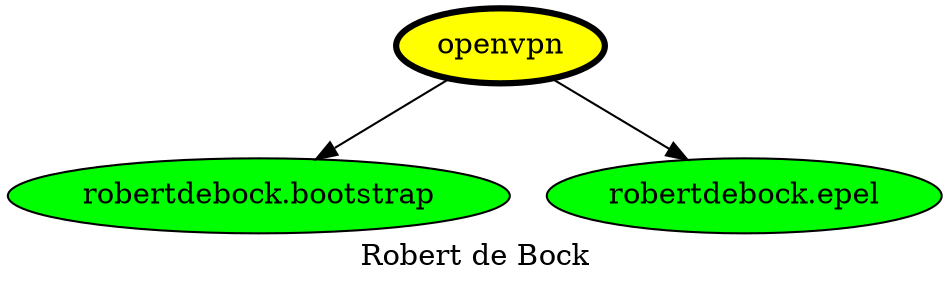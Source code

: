 digraph PhiloDilemma {
  label = "Robert de Bock" ;
  overlap=false
  {
    "openvpn" [fillcolor=yellow style=filled penwidth=3]
    "robertdebock.bootstrap" [fillcolor=green style=filled]
    "robertdebock.epel" [fillcolor=green style=filled]
  }
  "openvpn" -> "robertdebock.bootstrap"
  "openvpn" -> "robertdebock.epel"
}
